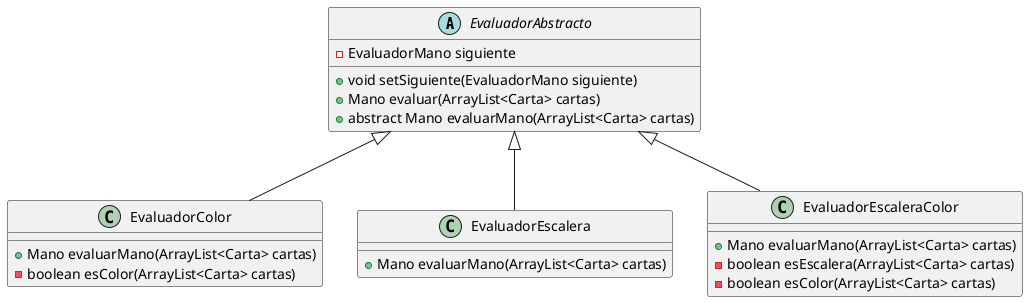 @startuml
abstract class EvaluadorAbstracto {
    - EvaluadorMano siguiente
    + void setSiguiente(EvaluadorMano siguiente)
    + Mano evaluar(ArrayList<Carta> cartas)
    + abstract Mano evaluarMano(ArrayList<Carta> cartas)
}

class EvaluadorColor extends EvaluadorAbstracto {
    + Mano evaluarMano(ArrayList<Carta> cartas)
    - boolean esColor(ArrayList<Carta> cartas)
}


class EvaluadorEscalera extends EvaluadorAbstracto {
    + Mano evaluarMano(ArrayList<Carta> cartas)
}

class EvaluadorEscaleraColor extends EvaluadorAbstracto {
    + Mano evaluarMano(ArrayList<Carta> cartas)
    - boolean esEscalera(ArrayList<Carta> cartas)
    - boolean esColor(ArrayList<Carta> cartas)
}


@enduml